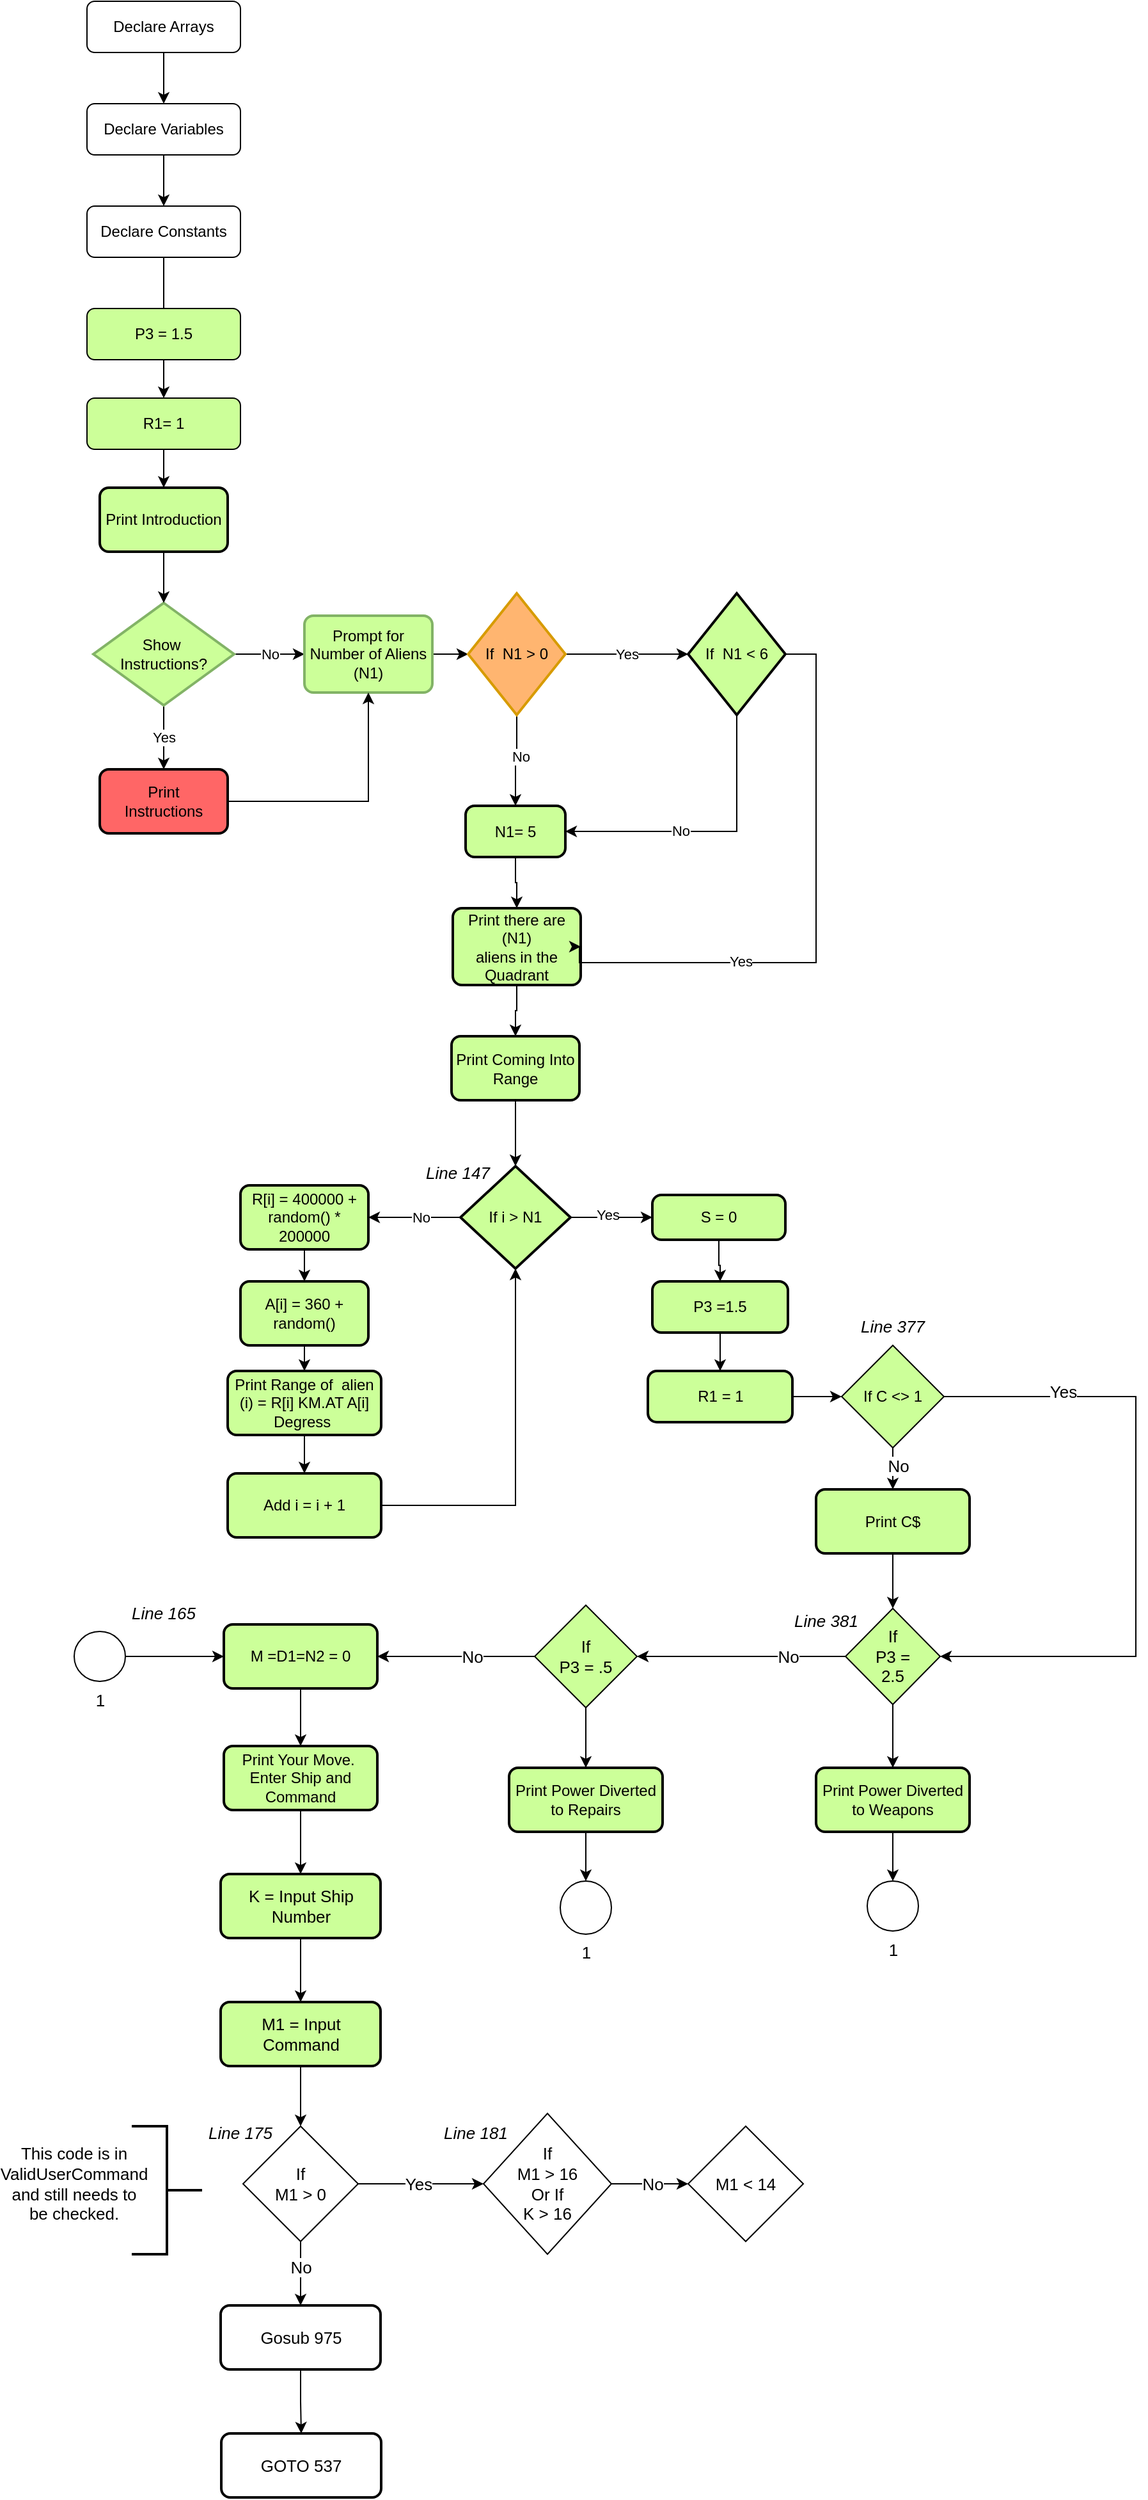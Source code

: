 <mxfile version="17.1.2" type="device"><diagram id="C5RBs43oDa-KdzZeNtuy" name="Page-1"><mxGraphModel dx="1426" dy="646" grid="1" gridSize="10" guides="1" tooltips="1" connect="1" arrows="1" fold="1" page="1" pageScale="1" pageWidth="827" pageHeight="1169" math="0" shadow="0"><root><mxCell id="WIyWlLk6GJQsqaUBKTNV-0"/><mxCell id="WIyWlLk6GJQsqaUBKTNV-1" parent="WIyWlLk6GJQsqaUBKTNV-0"/><mxCell id="kU406hzmNVNi2NEQDfw--32" value="" style="edgeStyle=orthogonalEdgeStyle;rounded=0;orthogonalLoop=1;jettySize=auto;html=1;" edge="1" parent="WIyWlLk6GJQsqaUBKTNV-1" source="WIyWlLk6GJQsqaUBKTNV-3" target="dcyFnqa5OCoXajITYE8T-0"><mxGeometry relative="1" as="geometry"/></mxCell><mxCell id="WIyWlLk6GJQsqaUBKTNV-3" value="Declare Arrays" style="rounded=1;whiteSpace=wrap;html=1;fontSize=12;glass=0;strokeWidth=1;shadow=0;" parent="WIyWlLk6GJQsqaUBKTNV-1" vertex="1"><mxGeometry x="80" y="40" width="120" height="40" as="geometry"/></mxCell><mxCell id="kU406hzmNVNi2NEQDfw--33" value="" style="edgeStyle=orthogonalEdgeStyle;rounded=0;orthogonalLoop=1;jettySize=auto;html=1;" edge="1" parent="WIyWlLk6GJQsqaUBKTNV-1" source="dcyFnqa5OCoXajITYE8T-0" target="kU406hzmNVNi2NEQDfw--0"><mxGeometry relative="1" as="geometry"/></mxCell><mxCell id="dcyFnqa5OCoXajITYE8T-0" value="Declare Variables" style="rounded=1;whiteSpace=wrap;html=1;fontSize=12;glass=0;strokeWidth=1;shadow=0;" parent="WIyWlLk6GJQsqaUBKTNV-1" vertex="1"><mxGeometry x="80" y="120" width="120" height="40" as="geometry"/></mxCell><mxCell id="kU406hzmNVNi2NEQDfw--7" value="Yes" style="edgeStyle=orthogonalEdgeStyle;rounded=0;orthogonalLoop=1;jettySize=auto;html=1;" edge="1" parent="WIyWlLk6GJQsqaUBKTNV-1" source="dcyFnqa5OCoXajITYE8T-1" target="kU406hzmNVNi2NEQDfw--6"><mxGeometry relative="1" as="geometry"/></mxCell><mxCell id="kU406hzmNVNi2NEQDfw--8" value="No" style="edgeStyle=orthogonalEdgeStyle;rounded=0;orthogonalLoop=1;jettySize=auto;html=1;" edge="1" parent="WIyWlLk6GJQsqaUBKTNV-1" source="dcyFnqa5OCoXajITYE8T-1" target="kU406hzmNVNi2NEQDfw--5"><mxGeometry relative="1" as="geometry"/></mxCell><mxCell id="dcyFnqa5OCoXajITYE8T-1" value="Show&amp;nbsp;&lt;br&gt;Instructions?" style="strokeWidth=2;html=1;shape=mxgraph.flowchart.decision;whiteSpace=wrap;fillColor=#CCFF99;strokeColor=#82b366;" parent="WIyWlLk6GJQsqaUBKTNV-1" vertex="1"><mxGeometry x="85" y="510" width="110" height="80" as="geometry"/></mxCell><mxCell id="kU406hzmNVNi2NEQDfw--34" value="" style="edgeStyle=orthogonalEdgeStyle;rounded=0;orthogonalLoop=1;jettySize=auto;html=1;" edge="1" parent="WIyWlLk6GJQsqaUBKTNV-1" source="kU406hzmNVNi2NEQDfw--0" target="kU406hzmNVNi2NEQDfw--2"><mxGeometry relative="1" as="geometry"/></mxCell><mxCell id="kU406hzmNVNi2NEQDfw--0" value="Declare Constants" style="rounded=1;whiteSpace=wrap;html=1;fontSize=12;glass=0;strokeWidth=1;shadow=0;" vertex="1" parent="WIyWlLk6GJQsqaUBKTNV-1"><mxGeometry x="80" y="200" width="120" height="40" as="geometry"/></mxCell><mxCell id="kU406hzmNVNi2NEQDfw--1" value="P3 = 1.5" style="rounded=1;whiteSpace=wrap;html=1;fontSize=12;glass=0;strokeWidth=1;shadow=0;labelBackgroundColor=#CCFF99;fillColor=#CCFF99;" vertex="1" parent="WIyWlLk6GJQsqaUBKTNV-1"><mxGeometry x="80" y="280" width="120" height="40" as="geometry"/></mxCell><mxCell id="kU406hzmNVNi2NEQDfw--35" value="" style="edgeStyle=orthogonalEdgeStyle;rounded=0;orthogonalLoop=1;jettySize=auto;html=1;" edge="1" parent="WIyWlLk6GJQsqaUBKTNV-1" source="kU406hzmNVNi2NEQDfw--2" target="kU406hzmNVNi2NEQDfw--3"><mxGeometry relative="1" as="geometry"/></mxCell><mxCell id="kU406hzmNVNi2NEQDfw--2" value="R1= 1" style="rounded=1;whiteSpace=wrap;html=1;fontSize=12;glass=0;strokeWidth=1;shadow=0;fillColor=#CCFF99;" vertex="1" parent="WIyWlLk6GJQsqaUBKTNV-1"><mxGeometry x="80" y="350" width="120" height="40" as="geometry"/></mxCell><mxCell id="kU406hzmNVNi2NEQDfw--4" value="" style="edgeStyle=orthogonalEdgeStyle;rounded=0;orthogonalLoop=1;jettySize=auto;html=1;" edge="1" parent="WIyWlLk6GJQsqaUBKTNV-1" source="kU406hzmNVNi2NEQDfw--3" target="dcyFnqa5OCoXajITYE8T-1"><mxGeometry relative="1" as="geometry"/></mxCell><mxCell id="kU406hzmNVNi2NEQDfw--3" value="Print Introduction" style="rounded=1;whiteSpace=wrap;html=1;absoluteArcSize=1;arcSize=14;strokeWidth=2;fillColor=#CCFF99;" vertex="1" parent="WIyWlLk6GJQsqaUBKTNV-1"><mxGeometry x="90" y="420" width="100" height="50" as="geometry"/></mxCell><mxCell id="kU406hzmNVNi2NEQDfw--11" value="" style="edgeStyle=orthogonalEdgeStyle;rounded=0;orthogonalLoop=1;jettySize=auto;html=1;" edge="1" parent="WIyWlLk6GJQsqaUBKTNV-1" source="kU406hzmNVNi2NEQDfw--5" target="kU406hzmNVNi2NEQDfw--10"><mxGeometry relative="1" as="geometry"/></mxCell><mxCell id="kU406hzmNVNi2NEQDfw--5" value="Prompt for Number of Aliens&lt;br&gt;(N1)" style="rounded=1;whiteSpace=wrap;html=1;absoluteArcSize=1;arcSize=14;strokeWidth=2;fillColor=#CCFF99;strokeColor=#82b366;" vertex="1" parent="WIyWlLk6GJQsqaUBKTNV-1"><mxGeometry x="250" y="520" width="100" height="60" as="geometry"/></mxCell><mxCell id="kU406hzmNVNi2NEQDfw--9" style="edgeStyle=orthogonalEdgeStyle;rounded=0;orthogonalLoop=1;jettySize=auto;html=1;entryX=0.5;entryY=1;entryDx=0;entryDy=0;" edge="1" parent="WIyWlLk6GJQsqaUBKTNV-1" source="kU406hzmNVNi2NEQDfw--6" target="kU406hzmNVNi2NEQDfw--5"><mxGeometry relative="1" as="geometry"/></mxCell><mxCell id="kU406hzmNVNi2NEQDfw--6" value="Print&lt;br&gt;Instructions" style="rounded=1;whiteSpace=wrap;html=1;absoluteArcSize=1;arcSize=14;strokeWidth=2;fillColor=#FF6666;" vertex="1" parent="WIyWlLk6GJQsqaUBKTNV-1"><mxGeometry x="90" y="640" width="100" height="50" as="geometry"/></mxCell><mxCell id="kU406hzmNVNi2NEQDfw--20" style="edgeStyle=orthogonalEdgeStyle;rounded=0;orthogonalLoop=1;jettySize=auto;html=1;entryX=0.5;entryY=0;entryDx=0;entryDy=0;" edge="1" parent="WIyWlLk6GJQsqaUBKTNV-1" source="kU406hzmNVNi2NEQDfw--10" target="kU406hzmNVNi2NEQDfw--15"><mxGeometry relative="1" as="geometry"/></mxCell><mxCell id="kU406hzmNVNi2NEQDfw--21" value="No" style="edgeLabel;html=1;align=center;verticalAlign=middle;resizable=0;points=[];" vertex="1" connectable="0" parent="kU406hzmNVNi2NEQDfw--20"><mxGeometry x="-0.107" y="3" relative="1" as="geometry"><mxPoint as="offset"/></mxGeometry></mxCell><mxCell id="kU406hzmNVNi2NEQDfw--27" value="Yes" style="edgeStyle=orthogonalEdgeStyle;rounded=0;orthogonalLoop=1;jettySize=auto;html=1;" edge="1" parent="WIyWlLk6GJQsqaUBKTNV-1" source="kU406hzmNVNi2NEQDfw--10" target="kU406hzmNVNi2NEQDfw--24"><mxGeometry relative="1" as="geometry"/></mxCell><mxCell id="kU406hzmNVNi2NEQDfw--10" value="If&amp;nbsp; N1 &amp;gt; 0" style="strokeWidth=2;html=1;shape=mxgraph.flowchart.decision;whiteSpace=wrap;fillColor=#FFB570;strokeColor=#d79b00;" vertex="1" parent="WIyWlLk6GJQsqaUBKTNV-1"><mxGeometry x="378" y="502.5" width="76" height="95" as="geometry"/></mxCell><mxCell id="kU406hzmNVNi2NEQDfw--17" value="" style="edgeStyle=orthogonalEdgeStyle;rounded=0;orthogonalLoop=1;jettySize=auto;html=1;" edge="1" parent="WIyWlLk6GJQsqaUBKTNV-1" source="kU406hzmNVNi2NEQDfw--15" target="kU406hzmNVNi2NEQDfw--16"><mxGeometry relative="1" as="geometry"/></mxCell><mxCell id="kU406hzmNVNi2NEQDfw--15" value="N1= 5" style="rounded=1;whiteSpace=wrap;html=1;absoluteArcSize=1;arcSize=14;strokeWidth=2;fillColor=#CCFF99;" vertex="1" parent="WIyWlLk6GJQsqaUBKTNV-1"><mxGeometry x="376" y="668.5" width="78" height="40" as="geometry"/></mxCell><mxCell id="kU406hzmNVNi2NEQDfw--29" value="" style="edgeStyle=orthogonalEdgeStyle;rounded=0;orthogonalLoop=1;jettySize=auto;html=1;" edge="1" parent="WIyWlLk6GJQsqaUBKTNV-1" source="kU406hzmNVNi2NEQDfw--16" target="kU406hzmNVNi2NEQDfw--22"><mxGeometry relative="1" as="geometry"/></mxCell><mxCell id="kU406hzmNVNi2NEQDfw--16" value="Print there are (N1)&lt;br&gt;aliens in the Quadrant" style="rounded=1;whiteSpace=wrap;html=1;absoluteArcSize=1;arcSize=14;strokeWidth=2;fillColor=#CCFF99;" vertex="1" parent="WIyWlLk6GJQsqaUBKTNV-1"><mxGeometry x="366" y="748.5" width="100" height="60" as="geometry"/></mxCell><mxCell id="kU406hzmNVNi2NEQDfw--40" value="" style="edgeStyle=orthogonalEdgeStyle;rounded=0;orthogonalLoop=1;jettySize=auto;html=1;" edge="1" parent="WIyWlLk6GJQsqaUBKTNV-1" source="kU406hzmNVNi2NEQDfw--22" target="kU406hzmNVNi2NEQDfw--36"><mxGeometry relative="1" as="geometry"/></mxCell><mxCell id="kU406hzmNVNi2NEQDfw--22" value="Print Coming Into Range" style="rounded=1;whiteSpace=wrap;html=1;absoluteArcSize=1;arcSize=14;strokeWidth=2;fillColor=#CCFF99;" vertex="1" parent="WIyWlLk6GJQsqaUBKTNV-1"><mxGeometry x="365" y="848.5" width="100" height="50" as="geometry"/></mxCell><mxCell id="kU406hzmNVNi2NEQDfw--25" style="edgeStyle=orthogonalEdgeStyle;rounded=0;orthogonalLoop=1;jettySize=auto;html=1;entryX=1;entryY=0.5;entryDx=0;entryDy=0;exitX=0.5;exitY=1;exitDx=0;exitDy=0;exitPerimeter=0;" edge="1" parent="WIyWlLk6GJQsqaUBKTNV-1" source="kU406hzmNVNi2NEQDfw--24" target="kU406hzmNVNi2NEQDfw--15"><mxGeometry relative="1" as="geometry"/></mxCell><mxCell id="kU406hzmNVNi2NEQDfw--26" value="No" style="edgeLabel;html=1;align=center;verticalAlign=middle;resizable=0;points=[];" vertex="1" connectable="0" parent="kU406hzmNVNi2NEQDfw--25"><mxGeometry x="0.202" y="-1" relative="1" as="geometry"><mxPoint as="offset"/></mxGeometry></mxCell><mxCell id="kU406hzmNVNi2NEQDfw--28" style="edgeStyle=orthogonalEdgeStyle;rounded=0;orthogonalLoop=1;jettySize=auto;html=1;entryX=1;entryY=0.5;entryDx=0;entryDy=0;" edge="1" parent="WIyWlLk6GJQsqaUBKTNV-1" source="kU406hzmNVNi2NEQDfw--24" target="kU406hzmNVNi2NEQDfw--16"><mxGeometry relative="1" as="geometry"><Array as="points"><mxPoint x="650" y="550"/><mxPoint x="650" y="791"/><mxPoint x="465" y="791"/></Array></mxGeometry></mxCell><mxCell id="kU406hzmNVNi2NEQDfw--31" value="Yes" style="edgeLabel;html=1;align=center;verticalAlign=middle;resizable=0;points=[];" vertex="1" connectable="0" parent="kU406hzmNVNi2NEQDfw--28"><mxGeometry x="0.399" y="-1" relative="1" as="geometry"><mxPoint as="offset"/></mxGeometry></mxCell><mxCell id="kU406hzmNVNi2NEQDfw--24" value="If&amp;nbsp; N1 &amp;lt; 6" style="strokeWidth=2;html=1;shape=mxgraph.flowchart.decision;whiteSpace=wrap;fillColor=#CCFF99;" vertex="1" parent="WIyWlLk6GJQsqaUBKTNV-1"><mxGeometry x="550" y="502.5" width="76" height="95" as="geometry"/></mxCell><mxCell id="kU406hzmNVNi2NEQDfw--41" value="" style="edgeStyle=orthogonalEdgeStyle;rounded=0;orthogonalLoop=1;jettySize=auto;html=1;" edge="1" parent="WIyWlLk6GJQsqaUBKTNV-1" source="kU406hzmNVNi2NEQDfw--36" target="kU406hzmNVNi2NEQDfw--37"><mxGeometry relative="1" as="geometry"/></mxCell><mxCell id="kU406hzmNVNi2NEQDfw--44" value="No" style="edgeLabel;html=1;align=center;verticalAlign=middle;resizable=0;points=[];" vertex="1" connectable="0" parent="kU406hzmNVNi2NEQDfw--41"><mxGeometry x="0.184" y="2" relative="1" as="geometry"><mxPoint x="11" y="-2" as="offset"/></mxGeometry></mxCell><mxCell id="kU406hzmNVNi2NEQDfw--51" value="" style="edgeStyle=orthogonalEdgeStyle;rounded=0;orthogonalLoop=1;jettySize=auto;html=1;" edge="1" parent="WIyWlLk6GJQsqaUBKTNV-1" source="kU406hzmNVNi2NEQDfw--36" target="kU406hzmNVNi2NEQDfw--48"><mxGeometry relative="1" as="geometry"/></mxCell><mxCell id="kU406hzmNVNi2NEQDfw--56" value="Yes" style="edgeLabel;html=1;align=center;verticalAlign=middle;resizable=0;points=[];" vertex="1" connectable="0" parent="kU406hzmNVNi2NEQDfw--51"><mxGeometry x="-0.102" y="2" relative="1" as="geometry"><mxPoint as="offset"/></mxGeometry></mxCell><mxCell id="kU406hzmNVNi2NEQDfw--36" value="If i &amp;gt; N1" style="strokeWidth=2;html=1;shape=mxgraph.flowchart.decision;whiteSpace=wrap;fillColor=#CCFF99;" vertex="1" parent="WIyWlLk6GJQsqaUBKTNV-1"><mxGeometry x="372" y="950" width="86" height="80" as="geometry"/></mxCell><mxCell id="kU406hzmNVNi2NEQDfw--42" value="" style="edgeStyle=orthogonalEdgeStyle;rounded=0;orthogonalLoop=1;jettySize=auto;html=1;" edge="1" parent="WIyWlLk6GJQsqaUBKTNV-1" source="kU406hzmNVNi2NEQDfw--37" target="kU406hzmNVNi2NEQDfw--38"><mxGeometry relative="1" as="geometry"/></mxCell><mxCell id="kU406hzmNVNi2NEQDfw--37" value="R[i] = 400000 + random() * 200000" style="rounded=1;whiteSpace=wrap;html=1;absoluteArcSize=1;arcSize=14;strokeWidth=2;fillColor=#CCFF99;" vertex="1" parent="WIyWlLk6GJQsqaUBKTNV-1"><mxGeometry x="200" y="965" width="100" height="50" as="geometry"/></mxCell><mxCell id="kU406hzmNVNi2NEQDfw--43" value="" style="edgeStyle=orthogonalEdgeStyle;rounded=0;orthogonalLoop=1;jettySize=auto;html=1;" edge="1" parent="WIyWlLk6GJQsqaUBKTNV-1" source="kU406hzmNVNi2NEQDfw--38" target="kU406hzmNVNi2NEQDfw--39"><mxGeometry relative="1" as="geometry"/></mxCell><mxCell id="kU406hzmNVNi2NEQDfw--38" value="A[i] = 360 + random()" style="rounded=1;whiteSpace=wrap;html=1;absoluteArcSize=1;arcSize=14;strokeWidth=2;fillColor=#CCFF99;" vertex="1" parent="WIyWlLk6GJQsqaUBKTNV-1"><mxGeometry x="200" y="1040" width="100" height="50" as="geometry"/></mxCell><mxCell id="kU406hzmNVNi2NEQDfw--46" value="" style="edgeStyle=orthogonalEdgeStyle;rounded=0;orthogonalLoop=1;jettySize=auto;html=1;" edge="1" parent="WIyWlLk6GJQsqaUBKTNV-1" source="kU406hzmNVNi2NEQDfw--39" target="kU406hzmNVNi2NEQDfw--45"><mxGeometry relative="1" as="geometry"/></mxCell><mxCell id="kU406hzmNVNi2NEQDfw--39" value="Print Range of&amp;nbsp; alien (i) = R[i] KM.AT A[i] Degress&amp;nbsp;" style="rounded=1;whiteSpace=wrap;html=1;absoluteArcSize=1;arcSize=14;strokeWidth=2;fillColor=#CCFF99;" vertex="1" parent="WIyWlLk6GJQsqaUBKTNV-1"><mxGeometry x="190" y="1110" width="120" height="50" as="geometry"/></mxCell><mxCell id="kU406hzmNVNi2NEQDfw--47" style="edgeStyle=orthogonalEdgeStyle;rounded=0;orthogonalLoop=1;jettySize=auto;html=1;entryX=0.5;entryY=1;entryDx=0;entryDy=0;entryPerimeter=0;" edge="1" parent="WIyWlLk6GJQsqaUBKTNV-1" source="kU406hzmNVNi2NEQDfw--45" target="kU406hzmNVNi2NEQDfw--36"><mxGeometry relative="1" as="geometry"/></mxCell><mxCell id="kU406hzmNVNi2NEQDfw--45" value="Add i = i + 1" style="rounded=1;whiteSpace=wrap;html=1;absoluteArcSize=1;arcSize=14;strokeWidth=2;fillColor=#CCFF99;" vertex="1" parent="WIyWlLk6GJQsqaUBKTNV-1"><mxGeometry x="190" y="1190" width="120" height="50" as="geometry"/></mxCell><mxCell id="kU406hzmNVNi2NEQDfw--52" value="" style="edgeStyle=orthogonalEdgeStyle;rounded=0;orthogonalLoop=1;jettySize=auto;html=1;entryX=0.5;entryY=0;entryDx=0;entryDy=0;" edge="1" parent="WIyWlLk6GJQsqaUBKTNV-1" source="kU406hzmNVNi2NEQDfw--48" target="kU406hzmNVNi2NEQDfw--49"><mxGeometry relative="1" as="geometry"/></mxCell><mxCell id="kU406hzmNVNi2NEQDfw--48" value="S = 0" style="rounded=1;whiteSpace=wrap;html=1;absoluteArcSize=1;arcSize=14;strokeWidth=2;fillColor=#CCFF99;" vertex="1" parent="WIyWlLk6GJQsqaUBKTNV-1"><mxGeometry x="522" y="972.5" width="104" height="35" as="geometry"/></mxCell><mxCell id="kU406hzmNVNi2NEQDfw--53" value="" style="edgeStyle=orthogonalEdgeStyle;rounded=0;orthogonalLoop=1;jettySize=auto;html=1;" edge="1" parent="WIyWlLk6GJQsqaUBKTNV-1" source="kU406hzmNVNi2NEQDfw--49" target="kU406hzmNVNi2NEQDfw--50"><mxGeometry relative="1" as="geometry"/></mxCell><mxCell id="kU406hzmNVNi2NEQDfw--49" value="P3 =1.5" style="rounded=1;whiteSpace=wrap;html=1;absoluteArcSize=1;arcSize=14;strokeWidth=2;fillColor=#CCFF99;" vertex="1" parent="WIyWlLk6GJQsqaUBKTNV-1"><mxGeometry x="522" y="1040" width="106" height="40" as="geometry"/></mxCell><mxCell id="kU406hzmNVNi2NEQDfw--55" value="" style="edgeStyle=orthogonalEdgeStyle;rounded=0;orthogonalLoop=1;jettySize=auto;html=1;" edge="1" parent="WIyWlLk6GJQsqaUBKTNV-1" source="kU406hzmNVNi2NEQDfw--50" target="kU406hzmNVNi2NEQDfw--54"><mxGeometry relative="1" as="geometry"/></mxCell><mxCell id="kU406hzmNVNi2NEQDfw--50" value="R1 = 1" style="rounded=1;whiteSpace=wrap;html=1;absoluteArcSize=1;arcSize=14;strokeWidth=2;fillColor=#CCFF99;" vertex="1" parent="WIyWlLk6GJQsqaUBKTNV-1"><mxGeometry x="518.5" y="1110" width="113" height="40" as="geometry"/></mxCell><mxCell id="kU406hzmNVNi2NEQDfw--60" value="" style="edgeStyle=orthogonalEdgeStyle;rounded=0;orthogonalLoop=1;jettySize=auto;html=1;fontSize=13;" edge="1" parent="WIyWlLk6GJQsqaUBKTNV-1" source="kU406hzmNVNi2NEQDfw--54" target="kU406hzmNVNi2NEQDfw--59"><mxGeometry relative="1" as="geometry"/></mxCell><mxCell id="kU406hzmNVNi2NEQDfw--61" value="No" style="edgeLabel;html=1;align=center;verticalAlign=middle;resizable=0;points=[];fontSize=13;" vertex="1" connectable="0" parent="kU406hzmNVNi2NEQDfw--60"><mxGeometry x="-0.435" y="4" relative="1" as="geometry"><mxPoint as="offset"/></mxGeometry></mxCell><mxCell id="kU406hzmNVNi2NEQDfw--83" value="" style="edgeStyle=orthogonalEdgeStyle;rounded=0;orthogonalLoop=1;jettySize=auto;html=1;fontSize=13;" edge="1" parent="WIyWlLk6GJQsqaUBKTNV-1" source="kU406hzmNVNi2NEQDfw--54" target="kU406hzmNVNi2NEQDfw--62"><mxGeometry relative="1" as="geometry"><mxPoint x="870" y="1130" as="targetPoint"/><Array as="points"><mxPoint x="900" y="1130"/><mxPoint x="900" y="1333"/></Array></mxGeometry></mxCell><mxCell id="kU406hzmNVNi2NEQDfw--85" value="Yes" style="edgeLabel;html=1;align=center;verticalAlign=middle;resizable=0;points=[];fontSize=13;" vertex="1" connectable="0" parent="kU406hzmNVNi2NEQDfw--83"><mxGeometry x="-0.632" y="4" relative="1" as="geometry"><mxPoint as="offset"/></mxGeometry></mxCell><mxCell id="kU406hzmNVNi2NEQDfw--54" value="If C &amp;lt;&amp;gt; 1" style="rhombus;whiteSpace=wrap;html=1;fillColor=#CCFF99;" vertex="1" parent="WIyWlLk6GJQsqaUBKTNV-1"><mxGeometry x="670" y="1090" width="80" height="80" as="geometry"/></mxCell><mxCell id="kU406hzmNVNi2NEQDfw--57" value="Line 377" style="text;html=1;strokeColor=none;fillColor=none;align=center;verticalAlign=middle;whiteSpace=wrap;rounded=0;fontStyle=2;fontSize=13;" vertex="1" parent="WIyWlLk6GJQsqaUBKTNV-1"><mxGeometry x="680" y="1060" width="60" height="30" as="geometry"/></mxCell><mxCell id="kU406hzmNVNi2NEQDfw--58" value="Line 147" style="text;html=1;strokeColor=none;fillColor=none;align=center;verticalAlign=middle;whiteSpace=wrap;rounded=0;fontStyle=2;fontSize=13;" vertex="1" parent="WIyWlLk6GJQsqaUBKTNV-1"><mxGeometry x="340" y="940" width="60" height="30" as="geometry"/></mxCell><mxCell id="kU406hzmNVNi2NEQDfw--81" value="" style="edgeStyle=orthogonalEdgeStyle;rounded=0;orthogonalLoop=1;jettySize=auto;html=1;fontSize=13;" edge="1" parent="WIyWlLk6GJQsqaUBKTNV-1" source="kU406hzmNVNi2NEQDfw--59" target="kU406hzmNVNi2NEQDfw--62"><mxGeometry relative="1" as="geometry"/></mxCell><mxCell id="kU406hzmNVNi2NEQDfw--59" value="Print C$" style="rounded=1;whiteSpace=wrap;html=1;absoluteArcSize=1;arcSize=14;strokeWidth=2;fillColor=#CCFF99;" vertex="1" parent="WIyWlLk6GJQsqaUBKTNV-1"><mxGeometry x="650" y="1202.5" width="120" height="50" as="geometry"/></mxCell><mxCell id="kU406hzmNVNi2NEQDfw--65" value="" style="edgeStyle=orthogonalEdgeStyle;rounded=0;orthogonalLoop=1;jettySize=auto;html=1;fontSize=13;" edge="1" parent="WIyWlLk6GJQsqaUBKTNV-1" source="kU406hzmNVNi2NEQDfw--62" target="kU406hzmNVNi2NEQDfw--63"><mxGeometry relative="1" as="geometry"/></mxCell><mxCell id="kU406hzmNVNi2NEQDfw--66" value="No" style="edgeLabel;html=1;align=center;verticalAlign=middle;resizable=0;points=[];fontSize=13;" vertex="1" connectable="0" parent="kU406hzmNVNi2NEQDfw--65"><mxGeometry x="-0.565" relative="1" as="geometry"><mxPoint x="-10" as="offset"/></mxGeometry></mxCell><mxCell id="kU406hzmNVNi2NEQDfw--87" value="" style="edgeStyle=orthogonalEdgeStyle;rounded=0;orthogonalLoop=1;jettySize=auto;html=1;fontSize=13;" edge="1" parent="WIyWlLk6GJQsqaUBKTNV-1" source="kU406hzmNVNi2NEQDfw--62" target="kU406hzmNVNi2NEQDfw--86"><mxGeometry relative="1" as="geometry"/></mxCell><mxCell id="kU406hzmNVNi2NEQDfw--62" value="If &lt;br&gt;P3 = &lt;br&gt;2.5" style="rhombus;whiteSpace=wrap;html=1;fontSize=13;fillColor=#CCFF99;" vertex="1" parent="WIyWlLk6GJQsqaUBKTNV-1"><mxGeometry x="673" y="1295.5" width="74" height="75" as="geometry"/></mxCell><mxCell id="kU406hzmNVNi2NEQDfw--70" style="edgeStyle=orthogonalEdgeStyle;rounded=0;orthogonalLoop=1;jettySize=auto;html=1;entryX=1;entryY=0.5;entryDx=0;entryDy=0;fontSize=13;" edge="1" parent="WIyWlLk6GJQsqaUBKTNV-1" source="kU406hzmNVNi2NEQDfw--63" target="kU406hzmNVNi2NEQDfw--67"><mxGeometry relative="1" as="geometry"/></mxCell><mxCell id="kU406hzmNVNi2NEQDfw--73" value="No" style="edgeLabel;html=1;align=center;verticalAlign=middle;resizable=0;points=[];fontSize=13;" vertex="1" connectable="0" parent="kU406hzmNVNi2NEQDfw--70"><mxGeometry x="-0.196" relative="1" as="geometry"><mxPoint as="offset"/></mxGeometry></mxCell><mxCell id="kU406hzmNVNi2NEQDfw--93" value="" style="edgeStyle=orthogonalEdgeStyle;rounded=0;orthogonalLoop=1;jettySize=auto;html=1;fontSize=13;" edge="1" parent="WIyWlLk6GJQsqaUBKTNV-1" source="kU406hzmNVNi2NEQDfw--63" target="kU406hzmNVNi2NEQDfw--92"><mxGeometry relative="1" as="geometry"/></mxCell><mxCell id="kU406hzmNVNi2NEQDfw--63" value="If&lt;br&gt;P3 = .5" style="rhombus;whiteSpace=wrap;html=1;fontSize=13;fillColor=#CCFF99;" vertex="1" parent="WIyWlLk6GJQsqaUBKTNV-1"><mxGeometry x="430" y="1293" width="80" height="80" as="geometry"/></mxCell><mxCell id="kU406hzmNVNi2NEQDfw--72" style="edgeStyle=orthogonalEdgeStyle;rounded=0;orthogonalLoop=1;jettySize=auto;html=1;exitX=0.75;exitY=0;exitDx=0;exitDy=0;fontSize=13;" edge="1" parent="WIyWlLk6GJQsqaUBKTNV-1" source="kU406hzmNVNi2NEQDfw--67"><mxGeometry relative="1" as="geometry"><mxPoint x="282" y="1343" as="targetPoint"/></mxGeometry></mxCell><mxCell id="kU406hzmNVNi2NEQDfw--75" value="" style="edgeStyle=orthogonalEdgeStyle;rounded=0;orthogonalLoop=1;jettySize=auto;html=1;fontSize=13;" edge="1" parent="WIyWlLk6GJQsqaUBKTNV-1" source="kU406hzmNVNi2NEQDfw--67" target="kU406hzmNVNi2NEQDfw--74"><mxGeometry relative="1" as="geometry"/></mxCell><mxCell id="kU406hzmNVNi2NEQDfw--67" value="M =D1=N2 = 0" style="rounded=1;whiteSpace=wrap;html=1;absoluteArcSize=1;arcSize=14;strokeWidth=2;fillColor=#CCFF99;" vertex="1" parent="WIyWlLk6GJQsqaUBKTNV-1"><mxGeometry x="187" y="1308" width="120" height="50" as="geometry"/></mxCell><mxCell id="kU406hzmNVNi2NEQDfw--68" value="Line 165" style="text;html=1;strokeColor=none;fillColor=none;align=center;verticalAlign=middle;whiteSpace=wrap;rounded=0;fontStyle=2;fontSize=13;" vertex="1" parent="WIyWlLk6GJQsqaUBKTNV-1"><mxGeometry x="110" y="1283.5" width="60" height="30" as="geometry"/></mxCell><mxCell id="kU406hzmNVNi2NEQDfw--79" value="" style="edgeStyle=orthogonalEdgeStyle;rounded=0;orthogonalLoop=1;jettySize=auto;html=1;fontSize=13;" edge="1" parent="WIyWlLk6GJQsqaUBKTNV-1" source="kU406hzmNVNi2NEQDfw--74" target="kU406hzmNVNi2NEQDfw--76"><mxGeometry relative="1" as="geometry"/></mxCell><mxCell id="kU406hzmNVNi2NEQDfw--74" value="Print Your Move.&amp;nbsp; Enter Ship and Command" style="rounded=1;whiteSpace=wrap;html=1;absoluteArcSize=1;arcSize=14;strokeWidth=2;fillColor=#CCFF99;" vertex="1" parent="WIyWlLk6GJQsqaUBKTNV-1"><mxGeometry x="187" y="1403" width="120" height="50" as="geometry"/></mxCell><mxCell id="kU406hzmNVNi2NEQDfw--80" value="" style="edgeStyle=orthogonalEdgeStyle;rounded=0;orthogonalLoop=1;jettySize=auto;html=1;fontSize=13;" edge="1" parent="WIyWlLk6GJQsqaUBKTNV-1" source="kU406hzmNVNi2NEQDfw--76" target="kU406hzmNVNi2NEQDfw--77"><mxGeometry relative="1" as="geometry"/></mxCell><mxCell id="kU406hzmNVNi2NEQDfw--76" value="K = Input Ship Number" style="rounded=1;whiteSpace=wrap;html=1;absoluteArcSize=1;arcSize=14;strokeWidth=2;fontSize=13;fillColor=#CCFF99;" vertex="1" parent="WIyWlLk6GJQsqaUBKTNV-1"><mxGeometry x="184.5" y="1503" width="125" height="50" as="geometry"/></mxCell><mxCell id="kU406hzmNVNi2NEQDfw--99" value="" style="edgeStyle=orthogonalEdgeStyle;rounded=0;orthogonalLoop=1;jettySize=auto;html=1;fontSize=13;" edge="1" parent="WIyWlLk6GJQsqaUBKTNV-1" source="kU406hzmNVNi2NEQDfw--77" target="kU406hzmNVNi2NEQDfw--98"><mxGeometry relative="1" as="geometry"/></mxCell><mxCell id="kU406hzmNVNi2NEQDfw--77" value="M1 = Input Command" style="rounded=1;whiteSpace=wrap;html=1;absoluteArcSize=1;arcSize=14;strokeWidth=2;fontSize=13;fillColor=#CCFF99;" vertex="1" parent="WIyWlLk6GJQsqaUBKTNV-1"><mxGeometry x="184.5" y="1603" width="125" height="50" as="geometry"/></mxCell><mxCell id="kU406hzmNVNi2NEQDfw--84" value="Line 381" style="text;html=1;strokeColor=none;fillColor=none;align=center;verticalAlign=middle;whiteSpace=wrap;rounded=0;fontStyle=2;fontSize=13;" vertex="1" parent="WIyWlLk6GJQsqaUBKTNV-1"><mxGeometry x="628" y="1290" width="60" height="30" as="geometry"/></mxCell><mxCell id="kU406hzmNVNi2NEQDfw--91" value="" style="edgeStyle=orthogonalEdgeStyle;rounded=0;orthogonalLoop=1;jettySize=auto;html=1;fontSize=13;" edge="1" parent="WIyWlLk6GJQsqaUBKTNV-1" source="kU406hzmNVNi2NEQDfw--86" target="kU406hzmNVNi2NEQDfw--90"><mxGeometry relative="1" as="geometry"/></mxCell><mxCell id="kU406hzmNVNi2NEQDfw--86" value="Print Power Diverted to Weapons" style="rounded=1;whiteSpace=wrap;html=1;absoluteArcSize=1;arcSize=14;strokeWidth=2;fillColor=#CCFF99;" vertex="1" parent="WIyWlLk6GJQsqaUBKTNV-1"><mxGeometry x="650" y="1420" width="120" height="50" as="geometry"/></mxCell><mxCell id="kU406hzmNVNi2NEQDfw--94" value="" style="edgeStyle=orthogonalEdgeStyle;rounded=0;orthogonalLoop=1;jettySize=auto;html=1;fontSize=13;" edge="1" parent="WIyWlLk6GJQsqaUBKTNV-1" source="kU406hzmNVNi2NEQDfw--88" target="kU406hzmNVNi2NEQDfw--67"><mxGeometry relative="1" as="geometry"/></mxCell><mxCell id="kU406hzmNVNi2NEQDfw--88" value="1" style="verticalLabelPosition=bottom;verticalAlign=top;html=1;shape=mxgraph.flowchart.on-page_reference;fontSize=13;" vertex="1" parent="WIyWlLk6GJQsqaUBKTNV-1"><mxGeometry x="70" y="1313.5" width="40" height="39" as="geometry"/></mxCell><mxCell id="kU406hzmNVNi2NEQDfw--90" value="1" style="verticalLabelPosition=bottom;verticalAlign=top;html=1;shape=mxgraph.flowchart.on-page_reference;fontSize=13;" vertex="1" parent="WIyWlLk6GJQsqaUBKTNV-1"><mxGeometry x="690" y="1508.5" width="40" height="39" as="geometry"/></mxCell><mxCell id="kU406hzmNVNi2NEQDfw--97" value="" style="edgeStyle=orthogonalEdgeStyle;rounded=0;orthogonalLoop=1;jettySize=auto;html=1;fontSize=13;" edge="1" parent="WIyWlLk6GJQsqaUBKTNV-1" source="kU406hzmNVNi2NEQDfw--92" target="kU406hzmNVNi2NEQDfw--96"><mxGeometry relative="1" as="geometry"/></mxCell><mxCell id="kU406hzmNVNi2NEQDfw--92" value="Print Power Diverted to Repairs" style="rounded=1;whiteSpace=wrap;html=1;absoluteArcSize=1;arcSize=14;strokeWidth=2;fillColor=#CCFF99;" vertex="1" parent="WIyWlLk6GJQsqaUBKTNV-1"><mxGeometry x="410" y="1420" width="120" height="50" as="geometry"/></mxCell><mxCell id="kU406hzmNVNi2NEQDfw--96" value="1" style="verticalLabelPosition=bottom;verticalAlign=top;html=1;shape=mxgraph.flowchart.on-page_reference;fontSize=13;" vertex="1" parent="WIyWlLk6GJQsqaUBKTNV-1"><mxGeometry x="450" y="1508.5" width="40" height="41.5" as="geometry"/></mxCell><mxCell id="kU406hzmNVNi2NEQDfw--105" value="" style="edgeStyle=orthogonalEdgeStyle;rounded=0;orthogonalLoop=1;jettySize=auto;html=1;fontSize=13;" edge="1" parent="WIyWlLk6GJQsqaUBKTNV-1" source="kU406hzmNVNi2NEQDfw--98" target="kU406hzmNVNi2NEQDfw--104"><mxGeometry relative="1" as="geometry"/></mxCell><mxCell id="kU406hzmNVNi2NEQDfw--106" value="Yes" style="edgeLabel;html=1;align=center;verticalAlign=middle;resizable=0;points=[];fontSize=13;" vertex="1" connectable="0" parent="kU406hzmNVNi2NEQDfw--105"><mxGeometry x="0.235" y="-2" relative="1" as="geometry"><mxPoint x="-14" y="-2" as="offset"/></mxGeometry></mxCell><mxCell id="kU406hzmNVNi2NEQDfw--107" value="" style="edgeStyle=orthogonalEdgeStyle;rounded=0;orthogonalLoop=1;jettySize=auto;html=1;fontSize=13;" edge="1" parent="WIyWlLk6GJQsqaUBKTNV-1" source="kU406hzmNVNi2NEQDfw--98" target="kU406hzmNVNi2NEQDfw--102"><mxGeometry relative="1" as="geometry"/></mxCell><mxCell id="kU406hzmNVNi2NEQDfw--109" value="No" style="edgeLabel;html=1;align=center;verticalAlign=middle;resizable=0;points=[];fontSize=13;" vertex="1" connectable="0" parent="kU406hzmNVNi2NEQDfw--107"><mxGeometry x="0.08" y="3" relative="1" as="geometry"><mxPoint x="-3" y="-7" as="offset"/></mxGeometry></mxCell><mxCell id="kU406hzmNVNi2NEQDfw--98" value="If&lt;br&gt;M1 &amp;gt; 0" style="rhombus;whiteSpace=wrap;html=1;fontSize=13;" vertex="1" parent="WIyWlLk6GJQsqaUBKTNV-1"><mxGeometry x="202" y="1700" width="90" height="90" as="geometry"/></mxCell><mxCell id="kU406hzmNVNi2NEQDfw--100" value="Line 175" style="text;html=1;strokeColor=none;fillColor=none;align=center;verticalAlign=middle;whiteSpace=wrap;rounded=0;fontStyle=2;fontSize=13;" vertex="1" parent="WIyWlLk6GJQsqaUBKTNV-1"><mxGeometry x="170" y="1690" width="60" height="30" as="geometry"/></mxCell><mxCell id="kU406hzmNVNi2NEQDfw--108" value="" style="edgeStyle=orthogonalEdgeStyle;rounded=0;orthogonalLoop=1;jettySize=auto;html=1;fontSize=13;" edge="1" parent="WIyWlLk6GJQsqaUBKTNV-1" source="kU406hzmNVNi2NEQDfw--102" target="kU406hzmNVNi2NEQDfw--103"><mxGeometry relative="1" as="geometry"/></mxCell><mxCell id="kU406hzmNVNi2NEQDfw--102" value="Gosub 975" style="rounded=1;whiteSpace=wrap;html=1;absoluteArcSize=1;arcSize=14;strokeWidth=2;fontSize=13;" vertex="1" parent="WIyWlLk6GJQsqaUBKTNV-1"><mxGeometry x="184.5" y="1840" width="125" height="50" as="geometry"/></mxCell><mxCell id="kU406hzmNVNi2NEQDfw--103" value="GOTO 537" style="rounded=1;whiteSpace=wrap;html=1;absoluteArcSize=1;arcSize=14;strokeWidth=2;fontSize=13;" vertex="1" parent="WIyWlLk6GJQsqaUBKTNV-1"><mxGeometry x="185" y="1940" width="125" height="50" as="geometry"/></mxCell><mxCell id="kU406hzmNVNi2NEQDfw--112" value="" style="edgeStyle=orthogonalEdgeStyle;rounded=0;orthogonalLoop=1;jettySize=auto;html=1;fontSize=13;" edge="1" parent="WIyWlLk6GJQsqaUBKTNV-1" source="kU406hzmNVNi2NEQDfw--104" target="kU406hzmNVNi2NEQDfw--111"><mxGeometry relative="1" as="geometry"/></mxCell><mxCell id="kU406hzmNVNi2NEQDfw--113" value="No" style="edgeLabel;html=1;align=center;verticalAlign=middle;resizable=0;points=[];fontSize=13;" vertex="1" connectable="0" parent="kU406hzmNVNi2NEQDfw--112"><mxGeometry x="0.057" relative="1" as="geometry"><mxPoint as="offset"/></mxGeometry></mxCell><mxCell id="kU406hzmNVNi2NEQDfw--104" value="If&lt;br&gt;M1 &amp;gt; 16&lt;br&gt;Or If&lt;br&gt;K &amp;gt; 16" style="rhombus;whiteSpace=wrap;html=1;fontSize=13;" vertex="1" parent="WIyWlLk6GJQsqaUBKTNV-1"><mxGeometry x="390" y="1690" width="100" height="110" as="geometry"/></mxCell><mxCell id="kU406hzmNVNi2NEQDfw--110" value="Line 181" style="text;html=1;strokeColor=none;fillColor=none;align=center;verticalAlign=middle;whiteSpace=wrap;rounded=0;fontStyle=2;fontSize=13;" vertex="1" parent="WIyWlLk6GJQsqaUBKTNV-1"><mxGeometry x="354" y="1690" width="60" height="30" as="geometry"/></mxCell><mxCell id="kU406hzmNVNi2NEQDfw--111" value="M1 &amp;lt; 14" style="rhombus;whiteSpace=wrap;html=1;fontSize=13;" vertex="1" parent="WIyWlLk6GJQsqaUBKTNV-1"><mxGeometry x="550" y="1700" width="90" height="90" as="geometry"/></mxCell><mxCell id="kU406hzmNVNi2NEQDfw--114" value="" style="strokeWidth=2;html=1;shape=mxgraph.flowchart.annotation_2;align=left;labelPosition=right;pointerEvents=1;labelBackgroundColor=#CCFF99;fontSize=13;fillColor=#CCFF99;direction=west;" vertex="1" parent="WIyWlLk6GJQsqaUBKTNV-1"><mxGeometry x="115" y="1700" width="55" height="100" as="geometry"/></mxCell><mxCell id="kU406hzmNVNi2NEQDfw--115" value="This code is in ValidUserCommand and still needs to be checked." style="text;html=1;strokeColor=none;fillColor=none;align=center;verticalAlign=middle;whiteSpace=wrap;rounded=0;labelBackgroundColor=#FFFFFF;fontSize=13;" vertex="1" parent="WIyWlLk6GJQsqaUBKTNV-1"><mxGeometry x="25" y="1730" width="90" height="30" as="geometry"/></mxCell></root></mxGraphModel></diagram></mxfile>